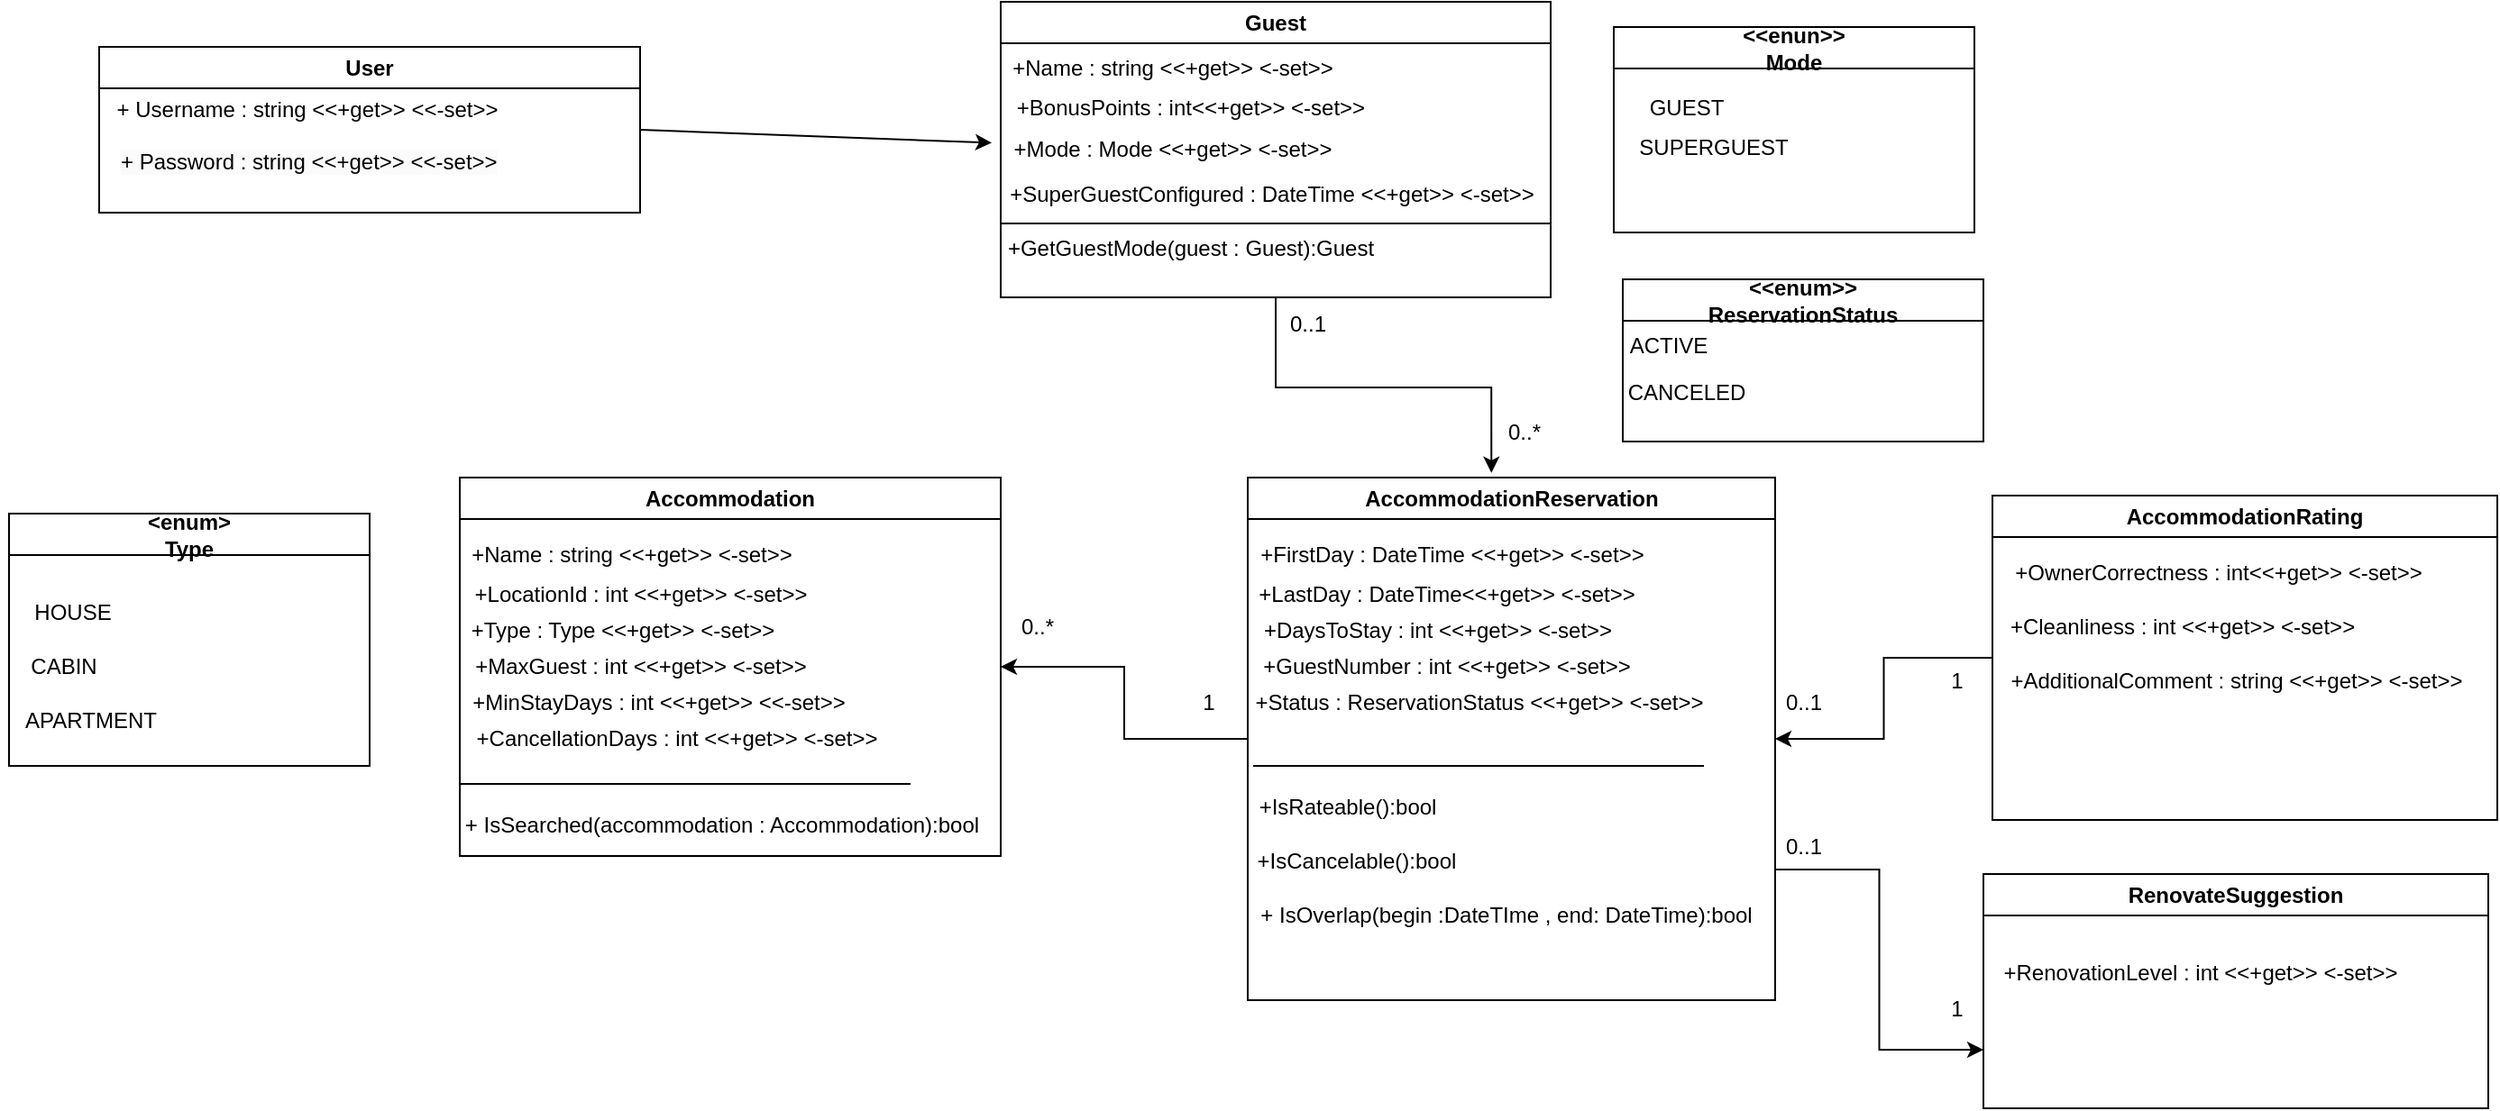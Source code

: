 <mxfile version="24.3.1" type="google">
  <diagram name="Page-1" id="vQqop36V-YXDL6jm482O">
    <mxGraphModel grid="1" page="1" gridSize="10" guides="1" tooltips="1" connect="1" arrows="1" fold="1" pageScale="1" pageWidth="1654" pageHeight="2336" math="0" shadow="0">
      <root>
        <mxCell id="0" />
        <mxCell id="1" parent="0" />
        <mxCell id="R-6ukDnG2suBm0UU1ycc-23" value="1" style="text;html=1;align=center;verticalAlign=middle;resizable=0;points=[];autosize=1;strokeColor=none;fillColor=none;" vertex="1" parent="1">
          <mxGeometry x="670" y="380" width="30" height="30" as="geometry" />
        </mxCell>
        <mxCell id="R-6ukDnG2suBm0UU1ycc-24" value="0..*" style="text;html=1;align=center;verticalAlign=middle;resizable=0;points=[];autosize=1;strokeColor=none;fillColor=none;" vertex="1" parent="1">
          <mxGeometry x="570" y="338" width="40" height="30" as="geometry" />
        </mxCell>
        <mxCell id="R-6ukDnG2suBm0UU1ycc-25" value="&lt;span style=&quot;color: rgba(0, 0, 0, 0); font-family: monospace; font-size: 0px; text-align: start;&quot;&gt;%3CmxGraphModel%3E%3Croot%3E%3CmxCell%20id%3D%220%22%2F%3E%3CmxCell%20id%3D%221%22%20parent%3D%220%22%2F%3E%3CmxCell%20id%3D%222%22%20value%3D%22Type%20%26amp%3Blt%3B%26amp%3Blt%3B%2Bget%26amp%3Bgt%3B%26amp%3Bgt%3B%20%26amp%3Blt%3B-set%26amp%3Bgt%3B%26amp%3Bgt%3B%22%20style%3D%22text%3Bhtml%3D1%3Balign%3Dcenter%3BverticalAlign%3Dmiddle%3Bresizable%3D0%3Bpoints%3D%5B%5D%3Bautosize%3D1%3BstrokeColor%3Dnone%3BfillColor%3Dnone%3B%22%20vertex%3D%221%22%20parent%3D%221%22%3E%3CmxGeometry%20x%3D%22280%22%20y%3D%22220%22%20width%3D%22150%22%20height%3D%2230%22%20as%3D%22geometry%22%2F%3E%3C%2FmxCell%3E%3C%2Froot%3E%3C%2FmxGraphModel%3E&lt;/span&gt;" style="text;html=1;align=center;verticalAlign=middle;resizable=0;points=[];autosize=1;strokeColor=none;fillColor=none;" vertex="1" parent="1">
          <mxGeometry x="710" y="178" width="20" height="30" as="geometry" />
        </mxCell>
        <mxCell id="R-6ukDnG2suBm0UU1ycc-31" value="Guest" style="swimlane;whiteSpace=wrap;html=1;" vertex="1" parent="1">
          <mxGeometry x="570" y="6" width="305" height="164" as="geometry" />
        </mxCell>
        <mxCell id="R-6ukDnG2suBm0UU1ycc-41" value="+Name : string &amp;lt;&amp;lt;+get&amp;gt;&amp;gt; &amp;lt;-set&amp;gt;&amp;gt;" style="text;html=1;align=center;verticalAlign=middle;resizable=0;points=[];autosize=1;strokeColor=none;fillColor=none;" vertex="1" parent="R-6ukDnG2suBm0UU1ycc-31">
          <mxGeometry x="-5" y="22" width="200" height="30" as="geometry" />
        </mxCell>
        <mxCell id="R-6ukDnG2suBm0UU1ycc-42" value="+BonusPoints : int&amp;lt;&amp;lt;+get&amp;gt;&amp;gt; &amp;lt;-set&amp;gt;&amp;gt;" style="text;html=1;align=center;verticalAlign=middle;resizable=0;points=[];autosize=1;strokeColor=none;fillColor=none;" vertex="1" parent="R-6ukDnG2suBm0UU1ycc-31">
          <mxGeometry x="-5" y="44" width="220" height="30" as="geometry" />
        </mxCell>
        <mxCell id="R-6ukDnG2suBm0UU1ycc-43" value="+Mode : Mode &amp;lt;&amp;lt;+get&amp;gt;&amp;gt; &amp;lt;-set&amp;gt;&amp;gt;" style="text;html=1;align=center;verticalAlign=middle;resizable=0;points=[];autosize=1;strokeColor=none;fillColor=none;" vertex="1" parent="R-6ukDnG2suBm0UU1ycc-31">
          <mxGeometry x="-5" y="67" width="200" height="30" as="geometry" />
        </mxCell>
        <mxCell id="R-6ukDnG2suBm0UU1ycc-44" value="+SuperGuestConfigured : DateTime &amp;lt;&amp;lt;+get&amp;gt;&amp;gt; &amp;lt;-set&amp;gt;&amp;gt;" style="text;html=1;align=center;verticalAlign=middle;resizable=0;points=[];autosize=1;strokeColor=none;fillColor=none;" vertex="1" parent="R-6ukDnG2suBm0UU1ycc-31">
          <mxGeometry x="-5" y="92" width="310" height="30" as="geometry" />
        </mxCell>
        <mxCell id="R-6ukDnG2suBm0UU1ycc-53" value="+GetGuestMode(guest : Guest):Guest" style="text;html=1;align=center;verticalAlign=middle;resizable=0;points=[];autosize=1;strokeColor=none;fillColor=none;" vertex="1" parent="R-6ukDnG2suBm0UU1ycc-31">
          <mxGeometry x="-10" y="122" width="230" height="30" as="geometry" />
        </mxCell>
        <mxCell id="R-6ukDnG2suBm0UU1ycc-32" style="edgeStyle=orthogonalEdgeStyle;rounded=0;orthogonalLoop=1;jettySize=auto;html=1;exitX=0.5;exitY=1;exitDx=0;exitDy=0;entryX=0.462;entryY=-0.009;entryDx=0;entryDy=0;entryPerimeter=0;" edge="1" parent="1" source="R-6ukDnG2suBm0UU1ycc-31" target="R-6ukDnG2suBm0UU1ycc-19">
          <mxGeometry relative="1" as="geometry" />
        </mxCell>
        <mxCell id="R-6ukDnG2suBm0UU1ycc-33" value="0..*" style="text;html=1;align=center;verticalAlign=middle;resizable=0;points=[];autosize=1;strokeColor=none;fillColor=none;" vertex="1" parent="1">
          <mxGeometry x="840" y="230" width="40" height="30" as="geometry" />
        </mxCell>
        <mxCell id="R-6ukDnG2suBm0UU1ycc-34" value="0..1" style="text;html=1;align=center;verticalAlign=middle;resizable=0;points=[];autosize=1;strokeColor=none;fillColor=none;" vertex="1" parent="1">
          <mxGeometry x="720" y="170" width="40" height="30" as="geometry" />
        </mxCell>
        <mxCell id="R-6ukDnG2suBm0UU1ycc-35" value="AccommodationRating" style="swimlane;whiteSpace=wrap;html=1;" vertex="1" parent="1">
          <mxGeometry x="1120" y="280" width="280" height="180" as="geometry" />
        </mxCell>
        <mxCell id="R-6ukDnG2suBm0UU1ycc-37" value="+OwnerCorrectness : int&amp;lt;&amp;lt;+get&amp;gt;&amp;gt; &amp;lt;-set&amp;gt;&amp;gt;" style="text;html=1;align=center;verticalAlign=middle;resizable=0;points=[];autosize=1;strokeColor=none;fillColor=none;" vertex="1" parent="R-6ukDnG2suBm0UU1ycc-35">
          <mxGeometry y="28" width="250" height="30" as="geometry" />
        </mxCell>
        <mxCell id="R-6ukDnG2suBm0UU1ycc-38" value="+Cleanliness : int &amp;lt;&amp;lt;+get&amp;gt;&amp;gt; &amp;lt;-set&amp;gt;&amp;gt;" style="text;html=1;align=center;verticalAlign=middle;resizable=0;points=[];autosize=1;strokeColor=none;fillColor=none;" vertex="1" parent="R-6ukDnG2suBm0UU1ycc-35">
          <mxGeometry y="58" width="210" height="30" as="geometry" />
        </mxCell>
        <mxCell id="R-6ukDnG2suBm0UU1ycc-39" value="+AdditionalComment : string &amp;lt;&amp;lt;+get&amp;gt;&amp;gt; &amp;lt;-set&amp;gt;&amp;gt;" style="text;html=1;align=center;verticalAlign=middle;resizable=0;points=[];autosize=1;strokeColor=none;fillColor=none;" vertex="1" parent="R-6ukDnG2suBm0UU1ycc-35">
          <mxGeometry y="88" width="270" height="30" as="geometry" />
        </mxCell>
        <mxCell id="R-6ukDnG2suBm0UU1ycc-46" value="RenovateSuggestion" style="swimlane;whiteSpace=wrap;html=1;" vertex="1" parent="1">
          <mxGeometry x="1115" y="490" width="280" height="130" as="geometry" />
        </mxCell>
        <mxCell id="R-6ukDnG2suBm0UU1ycc-47" value="+RenovationLevel : int &amp;lt;&amp;lt;+get&amp;gt;&amp;gt; &amp;lt;-set&amp;gt;&amp;gt;" style="text;html=1;align=center;verticalAlign=middle;resizable=0;points=[];autosize=1;strokeColor=none;fillColor=none;" vertex="1" parent="R-6ukDnG2suBm0UU1ycc-46">
          <mxGeometry y="40" width="240" height="30" as="geometry" />
        </mxCell>
        <mxCell id="R-6ukDnG2suBm0UU1ycc-48" value="0..1" style="text;html=1;align=center;verticalAlign=middle;resizable=0;points=[];autosize=1;strokeColor=none;fillColor=none;" vertex="1" parent="1">
          <mxGeometry x="995" y="380" width="40" height="30" as="geometry" />
        </mxCell>
        <mxCell id="R-6ukDnG2suBm0UU1ycc-49" value="1" style="text;html=1;align=center;verticalAlign=middle;resizable=0;points=[];autosize=1;strokeColor=none;fillColor=none;" vertex="1" parent="1">
          <mxGeometry x="1085" y="368" width="30" height="30" as="geometry" />
        </mxCell>
        <mxCell id="R-6ukDnG2suBm0UU1ycc-50" value="0..1" style="text;html=1;align=center;verticalAlign=middle;resizable=0;points=[];autosize=1;strokeColor=none;fillColor=none;" vertex="1" parent="1">
          <mxGeometry x="995" y="460" width="40" height="30" as="geometry" />
        </mxCell>
        <mxCell id="R-6ukDnG2suBm0UU1ycc-51" value="1" style="text;html=1;align=center;verticalAlign=middle;resizable=0;points=[];autosize=1;strokeColor=none;fillColor=none;" vertex="1" parent="1">
          <mxGeometry x="1085" y="550" width="30" height="30" as="geometry" />
        </mxCell>
        <mxCell id="R-6ukDnG2suBm0UU1ycc-52" value="" style="endArrow=none;html=1;rounded=0;entryX=1;entryY=0.75;entryDx=0;entryDy=0;exitX=0;exitY=0.75;exitDx=0;exitDy=0;" edge="1" parent="1" source="R-6ukDnG2suBm0UU1ycc-31" target="R-6ukDnG2suBm0UU1ycc-31">
          <mxGeometry width="50" height="50" relative="1" as="geometry">
            <mxPoint x="600" y="380" as="sourcePoint" />
            <mxPoint x="650" y="330" as="targetPoint" />
          </mxGeometry>
        </mxCell>
        <mxCell id="R-6ukDnG2suBm0UU1ycc-54" value="" style="edgeStyle=orthogonalEdgeStyle;rounded=0;orthogonalLoop=1;jettySize=auto;html=1;exitX=0;exitY=0.5;exitDx=0;exitDy=0;" edge="1" parent="1" source="R-6ukDnG2suBm0UU1ycc-19" target="R-6ukDnG2suBm0UU1ycc-5">
          <mxGeometry relative="1" as="geometry">
            <mxPoint x="700" y="415" as="sourcePoint" />
            <mxPoint x="510" y="460" as="targetPoint" />
          </mxGeometry>
        </mxCell>
        <mxCell id="R-6ukDnG2suBm0UU1ycc-5" value="Accommodation" style="swimlane;whiteSpace=wrap;html=1;" vertex="1" parent="1">
          <mxGeometry x="270" y="270" width="300" height="210" as="geometry">
            <mxRectangle x="280" y="150" width="140" height="30" as="alternateBounds" />
          </mxGeometry>
        </mxCell>
        <mxCell id="R-6ukDnG2suBm0UU1ycc-13" value="+Name : string &amp;lt;&amp;lt;+get&amp;gt;&amp;gt; &amp;lt;-set&amp;gt;&amp;gt;" style="text;html=1;align=center;verticalAlign=middle;resizable=0;points=[];autosize=1;strokeColor=none;fillColor=none;" vertex="1" parent="R-6ukDnG2suBm0UU1ycc-5">
          <mxGeometry x="-5" y="28" width="200" height="30" as="geometry" />
        </mxCell>
        <mxCell id="R-6ukDnG2suBm0UU1ycc-14" value="+LocationId : int &amp;lt;&amp;lt;+get&amp;gt;&amp;gt; &amp;lt;-set&amp;gt;&amp;gt;" style="text;html=1;align=center;verticalAlign=middle;resizable=0;points=[];autosize=1;strokeColor=none;fillColor=none;" vertex="1" parent="R-6ukDnG2suBm0UU1ycc-5">
          <mxGeometry x="-5" y="50" width="210" height="30" as="geometry" />
        </mxCell>
        <mxCell id="R-6ukDnG2suBm0UU1ycc-15" value="+Type : Type &amp;lt;&amp;lt;+get&amp;gt;&amp;gt; &amp;lt;-set&amp;gt;&amp;gt;" style="text;html=1;align=center;verticalAlign=middle;resizable=0;points=[];autosize=1;strokeColor=none;fillColor=none;" vertex="1" parent="R-6ukDnG2suBm0UU1ycc-5">
          <mxGeometry x="-5" y="70" width="190" height="30" as="geometry" />
        </mxCell>
        <mxCell id="R-6ukDnG2suBm0UU1ycc-16" value="+MaxGuest : int &amp;lt;&amp;lt;+get&amp;gt;&amp;gt; &amp;lt;-set&amp;gt;&amp;gt;" style="text;html=1;align=center;verticalAlign=middle;resizable=0;points=[];autosize=1;strokeColor=none;fillColor=none;" vertex="1" parent="R-6ukDnG2suBm0UU1ycc-5">
          <mxGeometry x="-5" y="90" width="210" height="30" as="geometry" />
        </mxCell>
        <mxCell id="R-6ukDnG2suBm0UU1ycc-17" value="+MinStayDays : int &amp;lt;&amp;lt;+get&amp;gt;&amp;gt; &amp;lt;&amp;lt;-set&amp;gt;&amp;gt;" style="text;html=1;align=center;verticalAlign=middle;resizable=0;points=[];autosize=1;strokeColor=none;fillColor=none;" vertex="1" parent="R-6ukDnG2suBm0UU1ycc-5">
          <mxGeometry x="-5" y="110" width="230" height="30" as="geometry" />
        </mxCell>
        <mxCell id="R-6ukDnG2suBm0UU1ycc-18" value="+CancellationDays : int &amp;lt;&amp;lt;+get&amp;gt;&amp;gt; &amp;lt;-set&amp;gt;&amp;gt;" style="text;html=1;align=center;verticalAlign=middle;resizable=0;points=[];autosize=1;strokeColor=none;fillColor=none;" vertex="1" parent="R-6ukDnG2suBm0UU1ycc-5">
          <mxGeometry x="-5" y="130" width="250" height="30" as="geometry" />
        </mxCell>
        <mxCell id="R-6ukDnG2suBm0UU1ycc-7" value="" style="endArrow=none;html=1;rounded=0;" edge="1" parent="R-6ukDnG2suBm0UU1ycc-5">
          <mxGeometry width="50" height="50" relative="1" as="geometry">
            <mxPoint y="170" as="sourcePoint" />
            <mxPoint x="250" y="170" as="targetPoint" />
          </mxGeometry>
        </mxCell>
        <mxCell id="6FFO4Y1X4_x4pmReIVaN-2" value="+ IsSearched(accommodation : Accommodation):bool" style="text;html=1;align=center;verticalAlign=middle;resizable=0;points=[];autosize=1;strokeColor=none;fillColor=none;" vertex="1" parent="R-6ukDnG2suBm0UU1ycc-5">
          <mxGeometry x="-10" y="178" width="310" height="30" as="geometry" />
        </mxCell>
        <mxCell id="R-6ukDnG2suBm0UU1ycc-57" value="" style="edgeStyle=orthogonalEdgeStyle;rounded=0;orthogonalLoop=1;jettySize=auto;html=1;exitX=0;exitY=0.5;exitDx=0;exitDy=0;" edge="1" parent="1" source="R-6ukDnG2suBm0UU1ycc-35" target="R-6ukDnG2suBm0UU1ycc-19">
          <mxGeometry relative="1" as="geometry">
            <mxPoint x="900" y="450" as="targetPoint" />
            <mxPoint x="1120" y="415" as="sourcePoint" />
          </mxGeometry>
        </mxCell>
        <mxCell id="6FFO4Y1X4_x4pmReIVaN-10" style="edgeStyle=orthogonalEdgeStyle;rounded=0;orthogonalLoop=1;jettySize=auto;html=1;exitX=1;exitY=0.75;exitDx=0;exitDy=0;entryX=0;entryY=0.75;entryDx=0;entryDy=0;" edge="1" parent="1" source="R-6ukDnG2suBm0UU1ycc-19" target="R-6ukDnG2suBm0UU1ycc-46">
          <mxGeometry relative="1" as="geometry" />
        </mxCell>
        <mxCell id="R-6ukDnG2suBm0UU1ycc-19" value="AccommodationReservation" style="swimlane;whiteSpace=wrap;html=1;" vertex="1" parent="1">
          <mxGeometry x="707" y="270" width="292.5" height="290" as="geometry" />
        </mxCell>
        <mxCell id="R-6ukDnG2suBm0UU1ycc-26" value="+FirstDay : DateTime &amp;lt;&amp;lt;+get&amp;gt;&amp;gt; &amp;lt;-set&amp;gt;&amp;gt;" style="text;html=1;align=center;verticalAlign=middle;resizable=0;points=[];autosize=1;strokeColor=none;fillColor=none;" vertex="1" parent="R-6ukDnG2suBm0UU1ycc-19">
          <mxGeometry x="-7.5" y="28" width="240" height="30" as="geometry" />
        </mxCell>
        <mxCell id="R-6ukDnG2suBm0UU1ycc-27" value="+LastDay : DateTime&amp;lt;&amp;lt;+get&amp;gt;&amp;gt; &amp;lt;-set&amp;gt;&amp;gt;" style="text;html=1;align=center;verticalAlign=middle;resizable=0;points=[];autosize=1;strokeColor=none;fillColor=none;" vertex="1" parent="R-6ukDnG2suBm0UU1ycc-19">
          <mxGeometry x="-5" y="50" width="230" height="30" as="geometry" />
        </mxCell>
        <mxCell id="R-6ukDnG2suBm0UU1ycc-28" value="+DaysToStay : int &amp;lt;&amp;lt;+get&amp;gt;&amp;gt; &amp;lt;-set&amp;gt;&amp;gt;" style="text;html=1;align=center;verticalAlign=middle;resizable=0;points=[];autosize=1;strokeColor=none;fillColor=none;" vertex="1" parent="R-6ukDnG2suBm0UU1ycc-19">
          <mxGeometry x="-5" y="70" width="220" height="30" as="geometry" />
        </mxCell>
        <mxCell id="R-6ukDnG2suBm0UU1ycc-29" value="+GuestNumber : int &amp;lt;&amp;lt;+get&amp;gt;&amp;gt; &amp;lt;-set&amp;gt;&amp;gt;" style="text;html=1;align=center;verticalAlign=middle;resizable=0;points=[];autosize=1;strokeColor=none;fillColor=none;" vertex="1" parent="R-6ukDnG2suBm0UU1ycc-19">
          <mxGeometry x="-5" y="90" width="230" height="30" as="geometry" />
        </mxCell>
        <mxCell id="R-6ukDnG2suBm0UU1ycc-30" value="+Status : ReservationStatus &amp;lt;&amp;lt;+get&amp;gt;&amp;gt; &amp;lt;-set&amp;gt;&amp;gt;" style="text;html=1;align=center;verticalAlign=middle;resizable=0;points=[];autosize=1;strokeColor=none;fillColor=none;" vertex="1" parent="R-6ukDnG2suBm0UU1ycc-19">
          <mxGeometry x="-7.5" y="110" width="270" height="30" as="geometry" />
        </mxCell>
        <mxCell id="R-6ukDnG2suBm0UU1ycc-71" value="+IsRateable():bool" style="text;html=1;align=center;verticalAlign=middle;resizable=0;points=[];autosize=1;strokeColor=none;fillColor=none;" vertex="1" parent="R-6ukDnG2suBm0UU1ycc-19">
          <mxGeometry x="-5" y="168" width="120" height="30" as="geometry" />
        </mxCell>
        <mxCell id="R-6ukDnG2suBm0UU1ycc-72" value="+IsCancelable():bool" style="text;html=1;align=center;verticalAlign=middle;resizable=0;points=[];autosize=1;strokeColor=none;fillColor=none;" vertex="1" parent="R-6ukDnG2suBm0UU1ycc-19">
          <mxGeometry x="-5" y="198" width="130" height="30" as="geometry" />
        </mxCell>
        <mxCell id="6FFO4Y1X4_x4pmReIVaN-1" value="+ IsOverlap(begin :DateTIme , end: DateTime):bool" style="text;html=1;align=center;verticalAlign=middle;resizable=0;points=[];autosize=1;strokeColor=none;fillColor=none;" vertex="1" parent="R-6ukDnG2suBm0UU1ycc-19">
          <mxGeometry x="-7.5" y="228" width="300" height="30" as="geometry" />
        </mxCell>
        <mxCell id="R-6ukDnG2suBm0UU1ycc-58" value="&lt;div&gt;&amp;lt;enum&amp;gt;&lt;/div&gt;Type" style="swimlane;whiteSpace=wrap;html=1;" vertex="1" parent="1">
          <mxGeometry x="20" y="290" width="200" height="140" as="geometry" />
        </mxCell>
        <mxCell id="R-6ukDnG2suBm0UU1ycc-59" value="HOUSE" style="text;html=1;align=center;verticalAlign=middle;resizable=0;points=[];autosize=1;strokeColor=none;fillColor=none;" vertex="1" parent="R-6ukDnG2suBm0UU1ycc-58">
          <mxGeometry y="40" width="70" height="30" as="geometry" />
        </mxCell>
        <mxCell id="R-6ukDnG2suBm0UU1ycc-60" value="CABIN&lt;span style=&quot;color: rgba(0, 0, 0, 0); font-family: monospace; font-size: 0px; text-align: start;&quot;&gt;%3CmxGraphModel%3E%3Croot%3E%3CmxCell%20id%3D%220%22%2F%3E%3CmxCell%20id%3D%221%22%20parent%3D%220%22%2F%3E%3CmxCell%20id%3D%222%22%20value%3D%22HOUSE%22%20style%3D%22text%3Bhtml%3D1%3Balign%3Dcenter%3BverticalAlign%3Dmiddle%3Bresizable%3D0%3Bpoints%3D%5B%5D%3Bautosize%3D1%3BstrokeColor%3Dnone%3BfillColor%3Dnone%3B%22%20vertex%3D%221%22%20parent%3D%221%22%3E%3CmxGeometry%20x%3D%2220%22%20y%3D%22330%22%20width%3D%2270%22%20height%3D%2230%22%20as%3D%22geometry%22%2F%3E%3C%2FmxCell%3E%3C%2Froot%3E%3C%2FmxGraphModel%3E&lt;/span&gt;&lt;span style=&quot;color: rgba(0, 0, 0, 0); font-family: monospace; font-size: 0px; text-align: start;&quot;&gt;%3CmxGraphModel%3E%3Croot%3E%3CmxCell%20id%3D%220%22%2F%3E%3CmxCell%20id%3D%221%22%20parent%3D%220%22%2F%3E%3CmxCell%20id%3D%222%22%20value%3D%22HOUSE%22%20style%3D%22text%3Bhtml%3D1%3Balign%3Dcenter%3BverticalAlign%3Dmiddle%3Bresizable%3D0%3Bpoints%3D%5B%5D%3Bautosize%3D1%3BstrokeColor%3Dnone%3BfillColor%3Dnone%3B%22%20vertex%3D%221%22%20parent%3D%221%22%3E%3CmxGeometry%20x%3D%2220%22%20y%3D%22330%22%20width%3D%2270%22%20height%3D%2230%22%20as%3D%22geometry%22%2F%3E%3C%2FmxCell%3E%3C%2Froot%3E%3C%2FmxGraphModel%3E&lt;/span&gt;&lt;span style=&quot;color: rgba(0, 0, 0, 0); font-family: monospace; font-size: 0px; text-align: start;&quot;&gt;%3CmxGraphModel%3E%3Croot%3E%3CmxCell%20id%3D%220%22%2F%3E%3CmxCell%20id%3D%221%22%20parent%3D%220%22%2F%3E%3CmxCell%20id%3D%222%22%20value%3D%22HOUSE%22%20style%3D%22text%3Bhtml%3D1%3Balign%3Dcenter%3BverticalAlign%3Dmiddle%3Bresizable%3D0%3Bpoints%3D%5B%5D%3Bautosize%3D1%3BstrokeColor%3Dnone%3BfillColor%3Dnone%3B%22%20vertex%3D%221%22%20parent%3D%221%22%3E%3CmxGeometry%20x%3D%2220%22%20y%3D%22330%22%20width%3D%2270%22%20height%3D%2230%22%20as%3D%22geometry%22%2F%3E%3C%2FmxCell%3E%3C%2Froot%3E%3C%2FmxGraphModel%3E&lt;/span&gt;" style="text;html=1;align=center;verticalAlign=middle;resizable=0;points=[];autosize=1;strokeColor=none;fillColor=none;" vertex="1" parent="R-6ukDnG2suBm0UU1ycc-58">
          <mxGeometry y="70" width="60" height="30" as="geometry" />
        </mxCell>
        <mxCell id="R-6ukDnG2suBm0UU1ycc-61" value="APARTMENT" style="text;html=1;align=center;verticalAlign=middle;resizable=0;points=[];autosize=1;strokeColor=none;fillColor=none;" vertex="1" parent="R-6ukDnG2suBm0UU1ycc-58">
          <mxGeometry x="-5" y="100" width="100" height="30" as="geometry" />
        </mxCell>
        <mxCell id="R-6ukDnG2suBm0UU1ycc-62" value="&lt;div&gt;&amp;lt;&amp;lt;enum&amp;gt;&amp;gt;&lt;/div&gt;ReservationStatus" style="swimlane;whiteSpace=wrap;html=1;" vertex="1" parent="1">
          <mxGeometry x="915" y="160" width="200" height="90" as="geometry" />
        </mxCell>
        <mxCell id="R-6ukDnG2suBm0UU1ycc-64" value="CANCELED" style="text;html=1;align=center;verticalAlign=middle;resizable=0;points=[];autosize=1;strokeColor=none;fillColor=none;" vertex="1" parent="R-6ukDnG2suBm0UU1ycc-62">
          <mxGeometry x="-10" y="48" width="90" height="30" as="geometry" />
        </mxCell>
        <mxCell id="R-6ukDnG2suBm0UU1ycc-63" value="ACTIVE" style="text;html=1;align=center;verticalAlign=middle;resizable=0;points=[];autosize=1;strokeColor=none;fillColor=none;" vertex="1" parent="R-6ukDnG2suBm0UU1ycc-62">
          <mxGeometry x="-10" y="22" width="70" height="30" as="geometry" />
        </mxCell>
        <mxCell id="R-6ukDnG2suBm0UU1ycc-65" value="&lt;div&gt;&amp;lt;&amp;lt;enun&amp;gt;&amp;gt;&lt;/div&gt;Mode" style="swimlane;whiteSpace=wrap;html=1;" vertex="1" parent="1">
          <mxGeometry x="910" y="20" width="200" height="114" as="geometry" />
        </mxCell>
        <mxCell id="R-6ukDnG2suBm0UU1ycc-68" value="SUPERGUEST" style="text;html=1;align=center;verticalAlign=middle;resizable=0;points=[];autosize=1;strokeColor=none;fillColor=none;" vertex="1" parent="R-6ukDnG2suBm0UU1ycc-65">
          <mxGeometry y="52" width="110" height="30" as="geometry" />
        </mxCell>
        <mxCell id="R-6ukDnG2suBm0UU1ycc-66" value="GUEST" style="text;html=1;align=center;verticalAlign=middle;resizable=0;points=[];autosize=1;strokeColor=none;fillColor=none;" vertex="1" parent="R-6ukDnG2suBm0UU1ycc-65">
          <mxGeometry x="10" y="30" width="60" height="30" as="geometry" />
        </mxCell>
        <mxCell id="R-6ukDnG2suBm0UU1ycc-70" value="" style="endArrow=none;html=1;rounded=0;" edge="1" parent="1">
          <mxGeometry width="50" height="50" relative="1" as="geometry">
            <mxPoint x="710" y="430" as="sourcePoint" />
            <mxPoint x="960" y="430" as="targetPoint" />
          </mxGeometry>
        </mxCell>
        <mxCell id="R-6ukDnG2suBm0UU1ycc-74" value="User" style="swimlane;whiteSpace=wrap;html=1;" vertex="1" parent="1">
          <mxGeometry x="70" y="31" width="300" height="92" as="geometry" />
        </mxCell>
        <mxCell id="R-6ukDnG2suBm0UU1ycc-75" value="+ Username : string &amp;lt;&amp;lt;+get&amp;gt;&amp;gt; &amp;lt;&amp;lt;-set&amp;gt;&amp;gt;" style="text;html=1;align=center;verticalAlign=middle;resizable=0;points=[];autosize=1;strokeColor=none;fillColor=none;" vertex="1" parent="R-6ukDnG2suBm0UU1ycc-74">
          <mxGeometry y="20" width="230" height="30" as="geometry" />
        </mxCell>
        <mxCell id="R-6ukDnG2suBm0UU1ycc-77" value="&lt;span style=&quot;color: rgb(0, 0, 0); font-family: Helvetica; font-size: 12px; font-style: normal; font-variant-ligatures: normal; font-variant-caps: normal; font-weight: 400; letter-spacing: normal; orphans: 2; text-align: center; text-indent: 0px; text-transform: none; widows: 2; word-spacing: 0px; -webkit-text-stroke-width: 0px; white-space: nowrap; background-color: rgb(251, 251, 251); text-decoration-thickness: initial; text-decoration-style: initial; text-decoration-color: initial; display: inline !important; float: none;&quot;&gt;+ Password : string &amp;lt;&amp;lt;+get&amp;gt;&amp;gt; &amp;lt;&amp;lt;-set&amp;gt;&amp;gt;&lt;/span&gt;" style="text;whiteSpace=wrap;html=1;" vertex="1" parent="R-6ukDnG2suBm0UU1ycc-74">
          <mxGeometry x="10" y="50" width="240" height="40" as="geometry" />
        </mxCell>
        <mxCell id="6FFO4Y1X4_x4pmReIVaN-9" value="" style="endArrow=classic;html=1;rounded=0;exitX=1;exitY=0.5;exitDx=0;exitDy=0;" edge="1" parent="1" source="R-6ukDnG2suBm0UU1ycc-74" target="R-6ukDnG2suBm0UU1ycc-43">
          <mxGeometry width="50" height="50" relative="1" as="geometry">
            <mxPoint x="440" y="120" as="sourcePoint" />
            <mxPoint x="490" y="70" as="targetPoint" />
          </mxGeometry>
        </mxCell>
      </root>
    </mxGraphModel>
  </diagram>
</mxfile>
